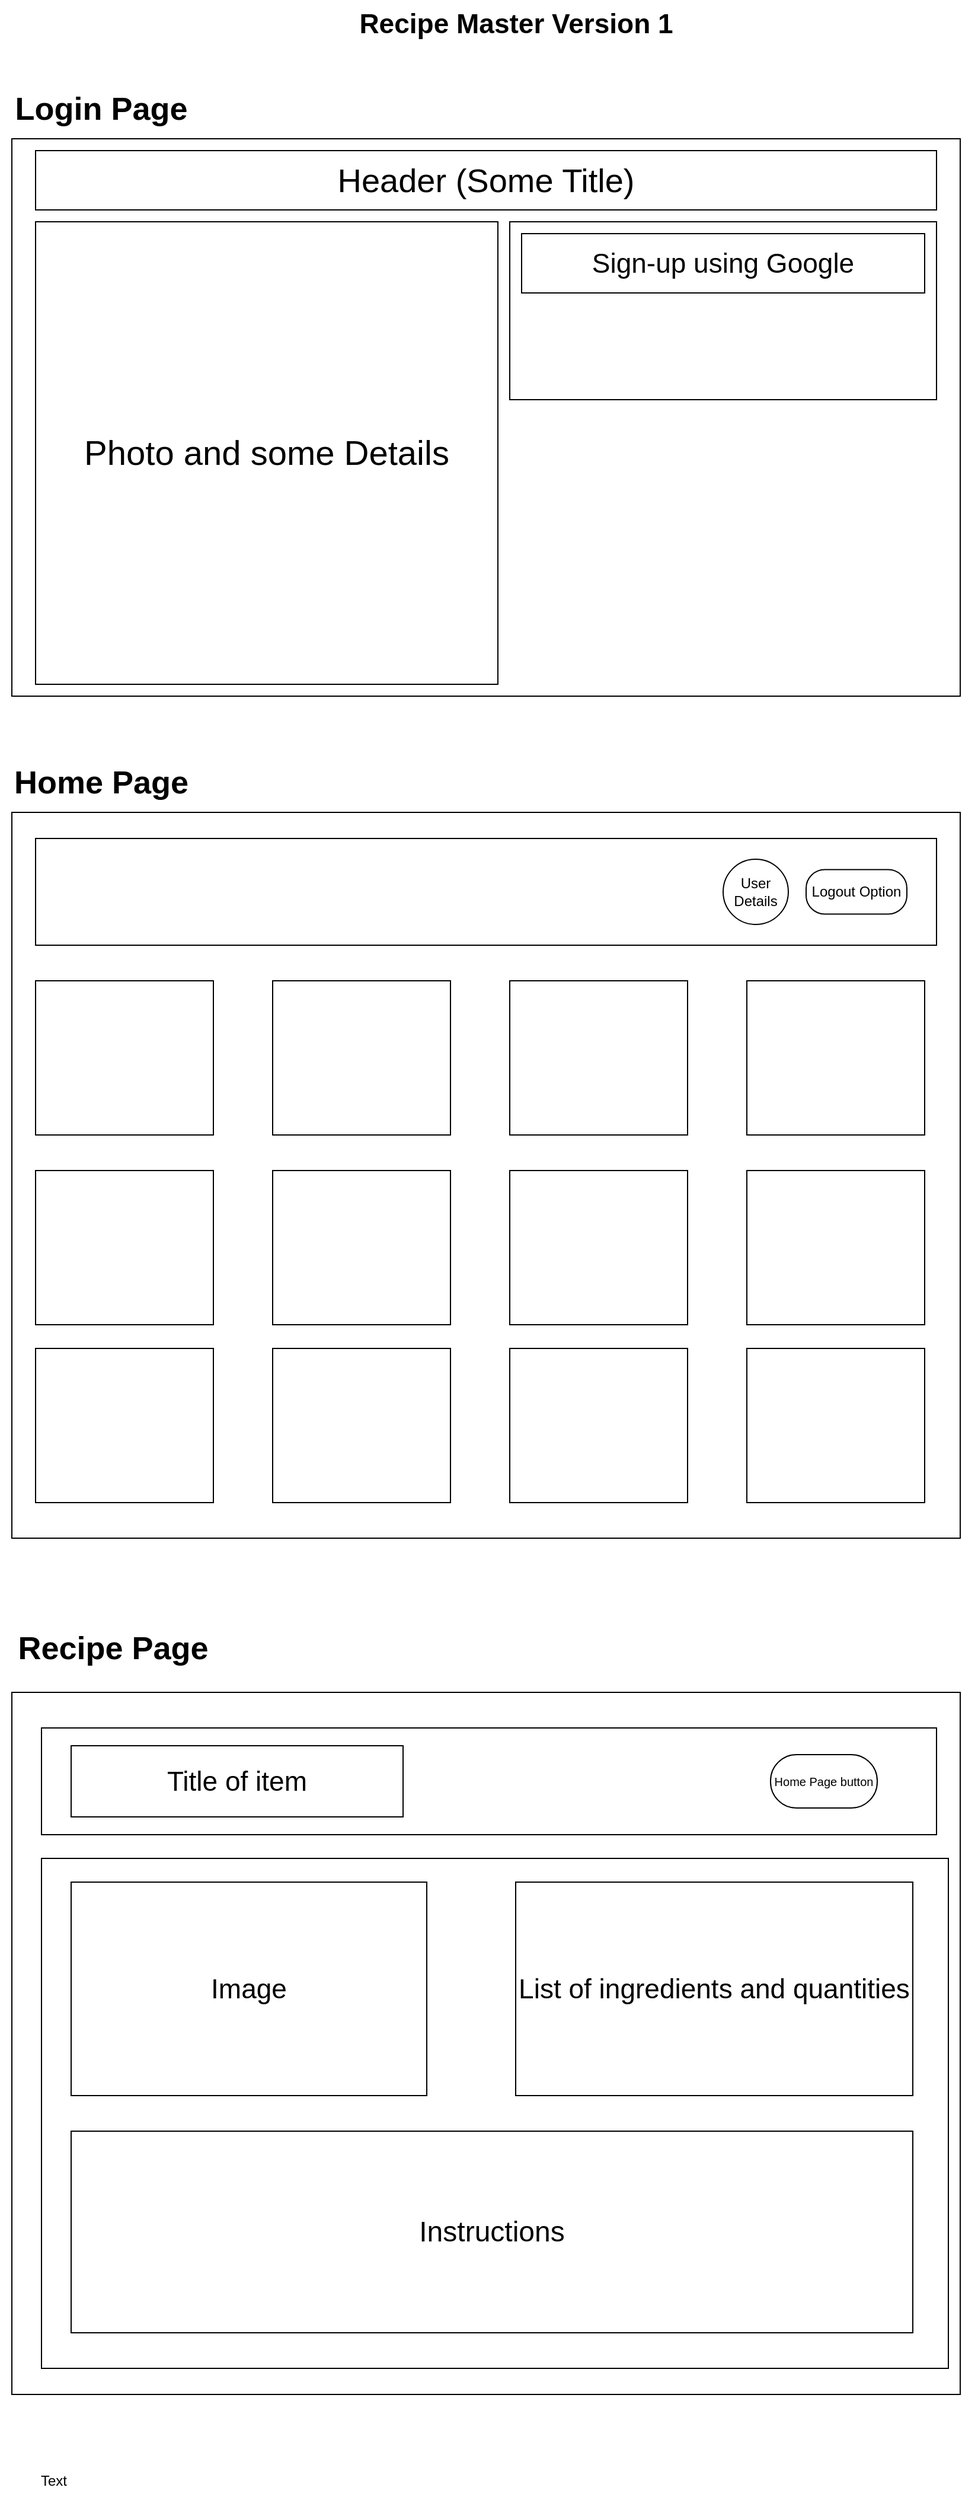 <mxfile>
    <diagram name="Page-1" id="_l2yeCVd4n4NMQlvTvqK">
        <mxGraphModel dx="1785" dy="571" grid="1" gridSize="10" guides="1" tooltips="1" connect="1" arrows="1" fold="1" page="1" pageScale="1" pageWidth="850" pageHeight="1100" math="0" shadow="0">
            <root>
                <mxCell id="0"/>
                <mxCell id="1" parent="0"/>
                <mxCell id="22xCsjsSkhHzYHTU6DBl-38" value="" style="rounded=0;whiteSpace=wrap;html=1;" parent="1" vertex="1">
                    <mxGeometry y="688" width="800" height="612" as="geometry"/>
                </mxCell>
                <mxCell id="22xCsjsSkhHzYHTU6DBl-1" value="&lt;font style=&quot;font-size: 27px;&quot;&gt;&lt;b&gt;Login Page&lt;/b&gt;&lt;/font&gt;" style="text;html=1;align=center;verticalAlign=middle;resizable=0;points=[];autosize=1;strokeColor=none;fillColor=none;" parent="1" vertex="1">
                    <mxGeometry x="-10" y="70" width="170" height="50" as="geometry"/>
                </mxCell>
                <mxCell id="22xCsjsSkhHzYHTU6DBl-2" value="" style="rounded=0;whiteSpace=wrap;html=1;" parent="1" vertex="1">
                    <mxGeometry y="120" width="800" height="470" as="geometry"/>
                </mxCell>
                <mxCell id="22xCsjsSkhHzYHTU6DBl-3" value="&lt;font style=&quot;font-size: 28px;&quot;&gt;Header (Some Title)&lt;/font&gt;" style="rounded=0;whiteSpace=wrap;html=1;" parent="1" vertex="1">
                    <mxGeometry x="20" y="130" width="760" height="50" as="geometry"/>
                </mxCell>
                <mxCell id="22xCsjsSkhHzYHTU6DBl-6" value="&lt;font style=&quot;font-size: 29px;&quot;&gt;Photo and some Details&lt;/font&gt;" style="whiteSpace=wrap;html=1;aspect=fixed;" parent="1" vertex="1">
                    <mxGeometry x="20" y="190" width="390" height="390" as="geometry"/>
                </mxCell>
                <mxCell id="22xCsjsSkhHzYHTU6DBl-8" value="" style="rounded=0;whiteSpace=wrap;html=1;" parent="1" vertex="1">
                    <mxGeometry x="420" y="190" width="360" height="150" as="geometry"/>
                </mxCell>
                <mxCell id="22xCsjsSkhHzYHTU6DBl-9" value="&lt;font style=&quot;font-size: 23px;&quot;&gt;Sign-up using Google&lt;/font&gt;" style="rounded=0;whiteSpace=wrap;html=1;" parent="1" vertex="1">
                    <mxGeometry x="430" y="200" width="340" height="50" as="geometry"/>
                </mxCell>
                <mxCell id="22xCsjsSkhHzYHTU6DBl-13" value="Recipe Master Version 1" style="text;html=1;align=center;verticalAlign=middle;resizable=0;points=[];autosize=1;strokeColor=none;fillColor=none;fontSize=23;fontStyle=1" parent="1" vertex="1">
                    <mxGeometry x="280" y="3" width="290" height="40" as="geometry"/>
                </mxCell>
                <mxCell id="22xCsjsSkhHzYHTU6DBl-14" value="&lt;font style=&quot;font-size: 27px;&quot;&gt;&lt;b&gt;Home Page&lt;/b&gt;&lt;/font&gt;" style="text;html=1;align=center;verticalAlign=middle;resizable=0;points=[];autosize=1;strokeColor=none;fillColor=none;" parent="1" vertex="1">
                    <mxGeometry x="-10" y="638" width="170" height="50" as="geometry"/>
                </mxCell>
                <mxCell id="22xCsjsSkhHzYHTU6DBl-15" value="" style="rounded=0;whiteSpace=wrap;html=1;" vertex="1" parent="1">
                    <mxGeometry y="1430" width="800" height="592" as="geometry"/>
                </mxCell>
                <mxCell id="22xCsjsSkhHzYHTU6DBl-16" value="" style="rounded=0;whiteSpace=wrap;html=1;" parent="1" vertex="1">
                    <mxGeometry x="20" y="710" width="760" height="90" as="geometry"/>
                </mxCell>
                <mxCell id="22xCsjsSkhHzYHTU6DBl-17" value="User Details" style="ellipse;whiteSpace=wrap;html=1;aspect=fixed;" parent="1" vertex="1">
                    <mxGeometry x="600" y="727.5" width="55" height="55" as="geometry"/>
                </mxCell>
                <mxCell id="22xCsjsSkhHzYHTU6DBl-21" value="" style="rounded=0;whiteSpace=wrap;html=1;" parent="1" vertex="1">
                    <mxGeometry x="20" y="830" width="150" height="130" as="geometry"/>
                </mxCell>
                <mxCell id="22xCsjsSkhHzYHTU6DBl-22" value="" style="rounded=0;whiteSpace=wrap;html=1;" parent="1" vertex="1">
                    <mxGeometry x="220" y="830" width="150" height="130" as="geometry"/>
                </mxCell>
                <mxCell id="22xCsjsSkhHzYHTU6DBl-23" value="" style="rounded=0;whiteSpace=wrap;html=1;" parent="1" vertex="1">
                    <mxGeometry x="420" y="830" width="150" height="130" as="geometry"/>
                </mxCell>
                <mxCell id="22xCsjsSkhHzYHTU6DBl-24" value="" style="rounded=0;whiteSpace=wrap;html=1;" parent="1" vertex="1">
                    <mxGeometry x="620" y="830" width="150" height="130" as="geometry"/>
                </mxCell>
                <mxCell id="22xCsjsSkhHzYHTU6DBl-28" value="" style="rounded=0;whiteSpace=wrap;html=1;" vertex="1" parent="1">
                    <mxGeometry x="420" y="1140" width="150" height="130" as="geometry"/>
                </mxCell>
                <mxCell id="22xCsjsSkhHzYHTU6DBl-29" value="" style="rounded=0;whiteSpace=wrap;html=1;" vertex="1" parent="1">
                    <mxGeometry x="220" y="1140" width="150" height="130" as="geometry"/>
                </mxCell>
                <mxCell id="22xCsjsSkhHzYHTU6DBl-30" value="" style="rounded=0;whiteSpace=wrap;html=1;" vertex="1" parent="1">
                    <mxGeometry x="20" y="1140" width="150" height="130" as="geometry"/>
                </mxCell>
                <mxCell id="22xCsjsSkhHzYHTU6DBl-31" value="" style="rounded=0;whiteSpace=wrap;html=1;" vertex="1" parent="1">
                    <mxGeometry x="620" y="990" width="150" height="130" as="geometry"/>
                </mxCell>
                <mxCell id="22xCsjsSkhHzYHTU6DBl-32" value="" style="rounded=0;whiteSpace=wrap;html=1;" vertex="1" parent="1">
                    <mxGeometry x="420" y="990" width="150" height="130" as="geometry"/>
                </mxCell>
                <mxCell id="22xCsjsSkhHzYHTU6DBl-33" value="" style="rounded=0;whiteSpace=wrap;html=1;" vertex="1" parent="1">
                    <mxGeometry x="220" y="990" width="150" height="130" as="geometry"/>
                </mxCell>
                <mxCell id="22xCsjsSkhHzYHTU6DBl-34" value="" style="rounded=0;whiteSpace=wrap;html=1;" vertex="1" parent="1">
                    <mxGeometry x="20" y="990" width="150" height="130" as="geometry"/>
                </mxCell>
                <mxCell id="22xCsjsSkhHzYHTU6DBl-35" value="" style="rounded=0;whiteSpace=wrap;html=1;" vertex="1" parent="1">
                    <mxGeometry x="620" y="1140" width="150" height="130" as="geometry"/>
                </mxCell>
                <mxCell id="22xCsjsSkhHzYHTU6DBl-36" value="&lt;font size=&quot;1&quot; style=&quot;&quot;&gt;&lt;b style=&quot;font-size: 27px;&quot;&gt;Recipe Page&lt;/b&gt;&lt;/font&gt;" style="text;html=1;align=center;verticalAlign=middle;resizable=0;points=[];autosize=1;strokeColor=none;fillColor=none;" parent="1" vertex="1">
                    <mxGeometry x="-5" y="1368" width="180" height="50" as="geometry"/>
                </mxCell>
                <mxCell id="22xCsjsSkhHzYHTU6DBl-39" value="Logout Option" style="rounded=1;whiteSpace=wrap;html=1;arcSize=42;" parent="1" vertex="1">
                    <mxGeometry x="670" y="736.25" width="85" height="37.5" as="geometry"/>
                </mxCell>
                <mxCell id="22xCsjsSkhHzYHTU6DBl-40" value="" style="rounded=0;whiteSpace=wrap;html=1;" parent="1" vertex="1">
                    <mxGeometry x="25" y="1460" width="755" height="90" as="geometry"/>
                </mxCell>
                <mxCell id="22xCsjsSkhHzYHTU6DBl-41" value="&lt;font style=&quot;font-size: 23px;&quot;&gt;Title of item&lt;/font&gt;" style="rounded=0;whiteSpace=wrap;html=1;" parent="1" vertex="1">
                    <mxGeometry x="50" y="1475" width="280" height="60" as="geometry"/>
                </mxCell>
                <mxCell id="22xCsjsSkhHzYHTU6DBl-42" value="&lt;font style=&quot;font-size: 10px;&quot;&gt;Home Page button&lt;/font&gt;" style="rounded=1;whiteSpace=wrap;html=1;arcSize=49;" parent="1" vertex="1">
                    <mxGeometry x="640" y="1482.5" width="90" height="45" as="geometry"/>
                </mxCell>
                <mxCell id="22xCsjsSkhHzYHTU6DBl-43" value="" style="rounded=0;whiteSpace=wrap;html=1;" vertex="1" parent="1">
                    <mxGeometry x="25" y="1570" width="765" height="430" as="geometry"/>
                </mxCell>
                <mxCell id="22xCsjsSkhHzYHTU6DBl-44" value="&lt;font style=&quot;font-size: 23px;&quot;&gt;Image&lt;/font&gt;" style="rounded=0;whiteSpace=wrap;html=1;" parent="1" vertex="1">
                    <mxGeometry x="50" y="1590" width="300" height="180" as="geometry"/>
                </mxCell>
                <mxCell id="22xCsjsSkhHzYHTU6DBl-45" value="&lt;font style=&quot;font-size: 23px;&quot;&gt;List of ingredients and quantities&lt;/font&gt;" style="rounded=0;whiteSpace=wrap;html=1;" parent="1" vertex="1">
                    <mxGeometry x="425" y="1590" width="335" height="180" as="geometry"/>
                </mxCell>
                <mxCell id="22xCsjsSkhHzYHTU6DBl-46" value="&lt;font style=&quot;font-size: 24px;&quot;&gt;Instructions&lt;/font&gt;" style="rounded=0;whiteSpace=wrap;html=1;" vertex="1" parent="1">
                    <mxGeometry x="50" y="1800" width="710" height="170" as="geometry"/>
                </mxCell>
                <mxCell id="22xCsjsSkhHzYHTU6DBl-47" value="Text" style="text;html=1;align=center;verticalAlign=middle;resizable=0;points=[];autosize=1;strokeColor=none;fillColor=none;" parent="1" vertex="1">
                    <mxGeometry x="10" y="2080" width="50" height="30" as="geometry"/>
                </mxCell>
            </root>
        </mxGraphModel>
    </diagram>
</mxfile>